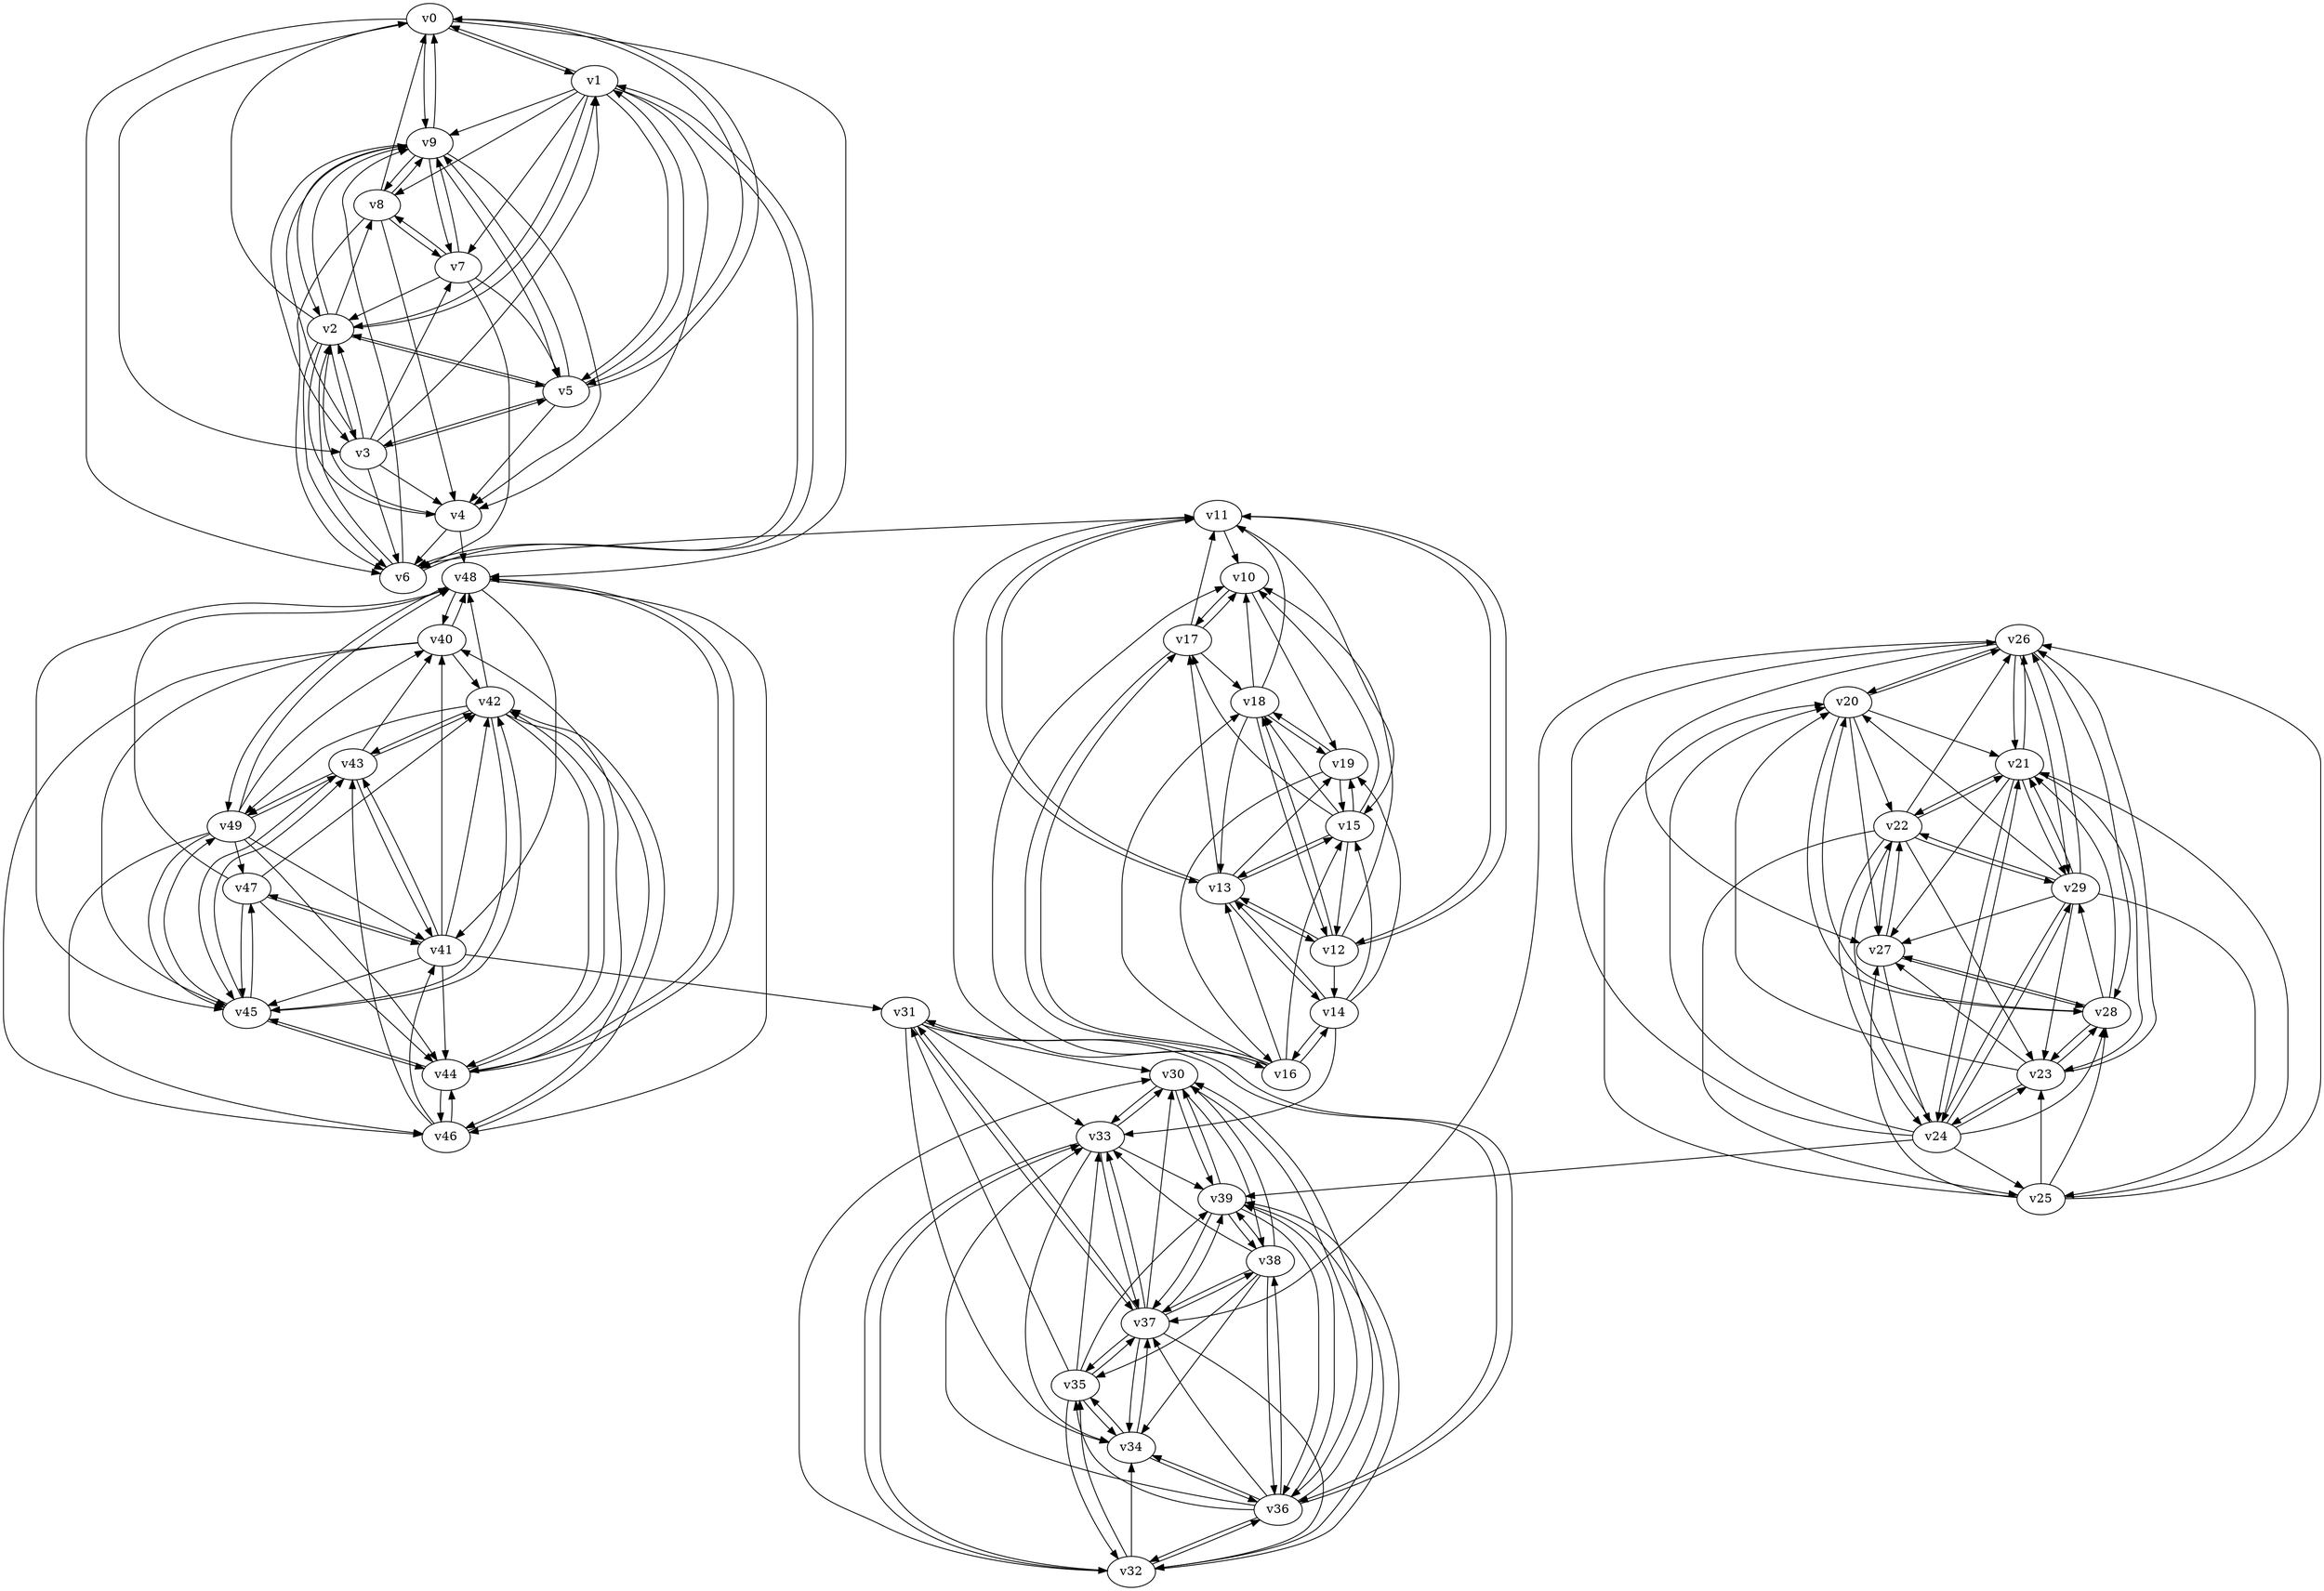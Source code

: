 digraph buchi_test063 {
    v0 [name="v0", player=0, priority=0];
    v1 [name="v1", player=1, priority=1];
    v2 [name="v2", player=1, priority=1];
    v3 [name="v3", player=0, priority=0];
    v4 [name="v4", player=1, priority=0];
    v5 [name="v5", player=1, priority=1];
    v6 [name="v6", player=1, priority=0];
    v7 [name="v7", player=1, priority=1];
    v8 [name="v8", player=0, priority=1];
    v9 [name="v9", player=0, priority=0];
    v10 [name="v10", player=1, priority=1];
    v11 [name="v11", player=1, priority=1];
    v12 [name="v12", player=0, priority=1];
    v13 [name="v13", player=1, priority=1];
    v14 [name="v14", player=1, priority=0];
    v15 [name="v15", player=0, priority=0];
    v16 [name="v16", player=1, priority=1];
    v17 [name="v17", player=0, priority=1];
    v18 [name="v18", player=0, priority=0];
    v19 [name="v19", player=0, priority=1];
    v20 [name="v20", player=0, priority=1];
    v21 [name="v21", player=1, priority=1];
    v22 [name="v22", player=0, priority=1];
    v23 [name="v23", player=1, priority=1];
    v24 [name="v24", player=0, priority=0];
    v25 [name="v25", player=1, priority=0];
    v26 [name="v26", player=1, priority=0];
    v27 [name="v27", player=1, priority=1];
    v28 [name="v28", player=1, priority=0];
    v29 [name="v29", player=1, priority=1];
    v30 [name="v30", player=0, priority=0];
    v31 [name="v31", player=0, priority=1];
    v32 [name="v32", player=0, priority=0];
    v33 [name="v33", player=1, priority=1];
    v34 [name="v34", player=1, priority=0];
    v35 [name="v35", player=1, priority=1];
    v36 [name="v36", player=0, priority=1];
    v37 [name="v37", player=1, priority=0];
    v38 [name="v38", player=0, priority=0];
    v39 [name="v39", player=1, priority=1];
    v40 [name="v40", player=0, priority=1];
    v41 [name="v41", player=1, priority=1];
    v42 [name="v42", player=0, priority=1];
    v43 [name="v43", player=0, priority=0];
    v44 [name="v44", player=1, priority=1];
    v45 [name="v45", player=0, priority=1];
    v46 [name="v46", player=0, priority=0];
    v47 [name="v47", player=1, priority=0];
    v48 [name="v48", player=0, priority=0];
    v49 [name="v49", player=0, priority=1];
    v26 -> v21;
    v25 -> v23;
    v41 -> v40;
    v35 -> v33;
    v42 -> v48;
    v44 -> v45;
    v41 -> v31;
    v5 -> v1;
    v8 -> v0;
    v14 -> v13;
    v8 -> v9;
    v22 -> v26;
    v9 -> v8;
    v0 -> v5;
    v28 -> v21;
    v19 -> v18;
    v34 -> v37;
    v48 -> v45;
    v37 -> v33;
    v6 -> v2;
    v13 -> v17;
    v32 -> v30;
    v16 -> v13;
    v18 -> v10;
    v24 -> v26;
    v41 -> v42;
    v32 -> v39;
    v30 -> v39;
    v4 -> v2;
    v18 -> v19;
    v4 -> v48;
    v3 -> v6;
    v5 -> v3;
    v20 -> v22;
    v46 -> v41;
    v12 -> v18;
    v14 -> v15;
    v23 -> v27;
    v49 -> v46;
    v2 -> v4;
    v28 -> v23;
    v37 -> v35;
    v14 -> v33;
    v1 -> v8;
    v13 -> v19;
    v16 -> v15;
    v18 -> v12;
    v24 -> v28;
    v41 -> v44;
    v25 -> v27;
    v42 -> v43;
    v44 -> v40;
    v35 -> v37;
    v47 -> v48;
    v29 -> v27;
    v46 -> v43;
    v8 -> v4;
    v22 -> v21;
    v9 -> v3;
    v23 -> v20;
    v17 -> v16;
    v31 -> v33;
    v38 -> v39;
    v39 -> v37;
    v0 -> v9;
    v40 -> v45;
    v48 -> v49;
    v49 -> v48;
    v13 -> v12;
    v48 -> v40;
    v7 -> v5;
    v24 -> v21;
    v15 -> v18;
    v25 -> v20;
    v16 -> v17;
    v47 -> v41;
    v42 -> v45;
    v44 -> v42;
    v3 -> v1;
    v29 -> v20;
    v39 -> v30;
    v12 -> v13;
    v0 -> v48;
    v20 -> v26;
    v22 -> v23;
    v9 -> v5;
    v14 -> v19;
    v49 -> v41;
    v37 -> v30;
    v27 -> v22;
    v36 -> v34;
    v13 -> v14;
    v16 -> v10;
    v24 -> v23;
    v26 -> v20;
    v30 -> v36;
    v35 -> v32;
    v29 -> v22;
    v5 -> v0;
    v39 -> v32;
    v38 -> v34;
    v5 -> v9;
    v17 -> v11;
    v20 -> v28;
    v9 -> v7;
    v21 -> v27;
    v22 -> v25;
    v23 -> v24;
    v31 -> v37;
    v48 -> v44;
    v49 -> v43;
    v1 -> v5;
    v27 -> v24;
    v6 -> v1;
    v10 -> v17;
    v15 -> v13;
    v7 -> v9;
    v24 -> v25;
    v47 -> v45;
    v30 -> v38;
    v33 -> v37;
    v42 -> v49;
    v3 -> v5;
    v5 -> v2;
    v20 -> v21;
    v29 -> v24;
    v9 -> v0;
    v38 -> v36;
    v31 -> v30;
    v22 -> v27;
    v21 -> v29;
    v23 -> v26;
    v40 -> v42;
    v48 -> v46;
    v49 -> v45;
    v1 -> v7;
    v2 -> v6;
    v7 -> v2;
    v10 -> v19;
    v36 -> v38;
    v16 -> v14;
    v18 -> v11;
    v33 -> v30;
    v25 -> v26;
    v32 -> v34;
    v12 -> v10;
    v3 -> v7;
    v5 -> v4;
    v4 -> v6;
    v21 -> v22;
    v9 -> v2;
    v14 -> v16;
    v26 -> v27;
    v29 -> v26;
    v35 -> v39;
    v23 -> v28;
    v46 -> v42;
    v49 -> v47;
    v24 -> v39;
    v8 -> v6;
    v1 -> v0;
    v17 -> v18;
    v19 -> v15;
    v36 -> v31;
    v1 -> v9;
    v13 -> v11;
    v2 -> v8;
    v27 -> v28;
    v28 -> v27;
    v45 -> v43;
    v37 -> v39;
    v30 -> v33;
    v25 -> v28;
    v32 -> v36;
    v26 -> v29;
    v3 -> v9;
    v43 -> v45;
    v46 -> v44;
    v21 -> v24;
    v49 -> v40;
    v1 -> v2;
    v2 -> v1;
    v28 -> v20;
    v34 -> v36;
    v36 -> v33;
    v11 -> v13;
    v28 -> v29;
    v37 -> v32;
    v47 -> v42;
    v25 -> v21;
    v3 -> v2;
    v29 -> v21;
    v35 -> v34;
    v12 -> v14;
    v38 -> v33;
    v43 -> v41;
    v44 -> v46;
    v21 -> v26;
    v1 -> v4;
    v0 -> v6;
    v2 -> v3;
    v11 -> v6;
    v36 -> v35;
    v11 -> v15;
    v37 -> v34;
    v45 -> v47;
    v47 -> v44;
    v41 -> v43;
    v3 -> v4;
    v29 -> v23;
    v33 -> v39;
    v43 -> v40;
    v38 -> v35;
    v43 -> v49;
    v44 -> v48;
    v49 -> v44;
    v39 -> v36;
    v22 -> v29;
    v1 -> v6;
    v2 -> v5;
    v36 -> v37;
    v45 -> v49;
    v24 -> v20;
    v15 -> v17;
    v32 -> v33;
    v18 -> v13;
    v24 -> v29;
    v33 -> v32;
    v29 -> v25;
    v41 -> v45;
    v42 -> v44;
    v43 -> v42;
    v38 -> v37;
    v48 -> v41;
    v39 -> v38;
    v9 -> v4;
    v0 -> v1;
    v31 -> v34;
    v36 -> v30;
    v11 -> v10;
    v40 -> v46;
    v45 -> v42;
    v36 -> v39;
    v37 -> v38;
    v15 -> v10;
    v7 -> v6;
    v24 -> v22;
    v15 -> v19;
    v32 -> v35;
    v16 -> v18;
    v33 -> v34;
    v35 -> v31;
    v12 -> v11;
    v26 -> v28;
    v38 -> v30;
    v41 -> v47;
    v21 -> v23;
    v42 -> v46;
    v26 -> v37;
    v17 -> v10;
    v8 -> v7;
    v20 -> v27;
    v22 -> v24;
    v0 -> v3;
    v2 -> v0;
    v19 -> v16;
    v31 -> v36;
    v34 -> v35;
    v11 -> v12;
    v2 -> v9;
    v36 -> v32;
    v37 -> v31;
    v40 -> v48;
    v45 -> v44;
    v13 -> v15;
    v15 -> v12;
    v6 -> v9;
    v16 -> v11;
    v7 -> v8;
}
